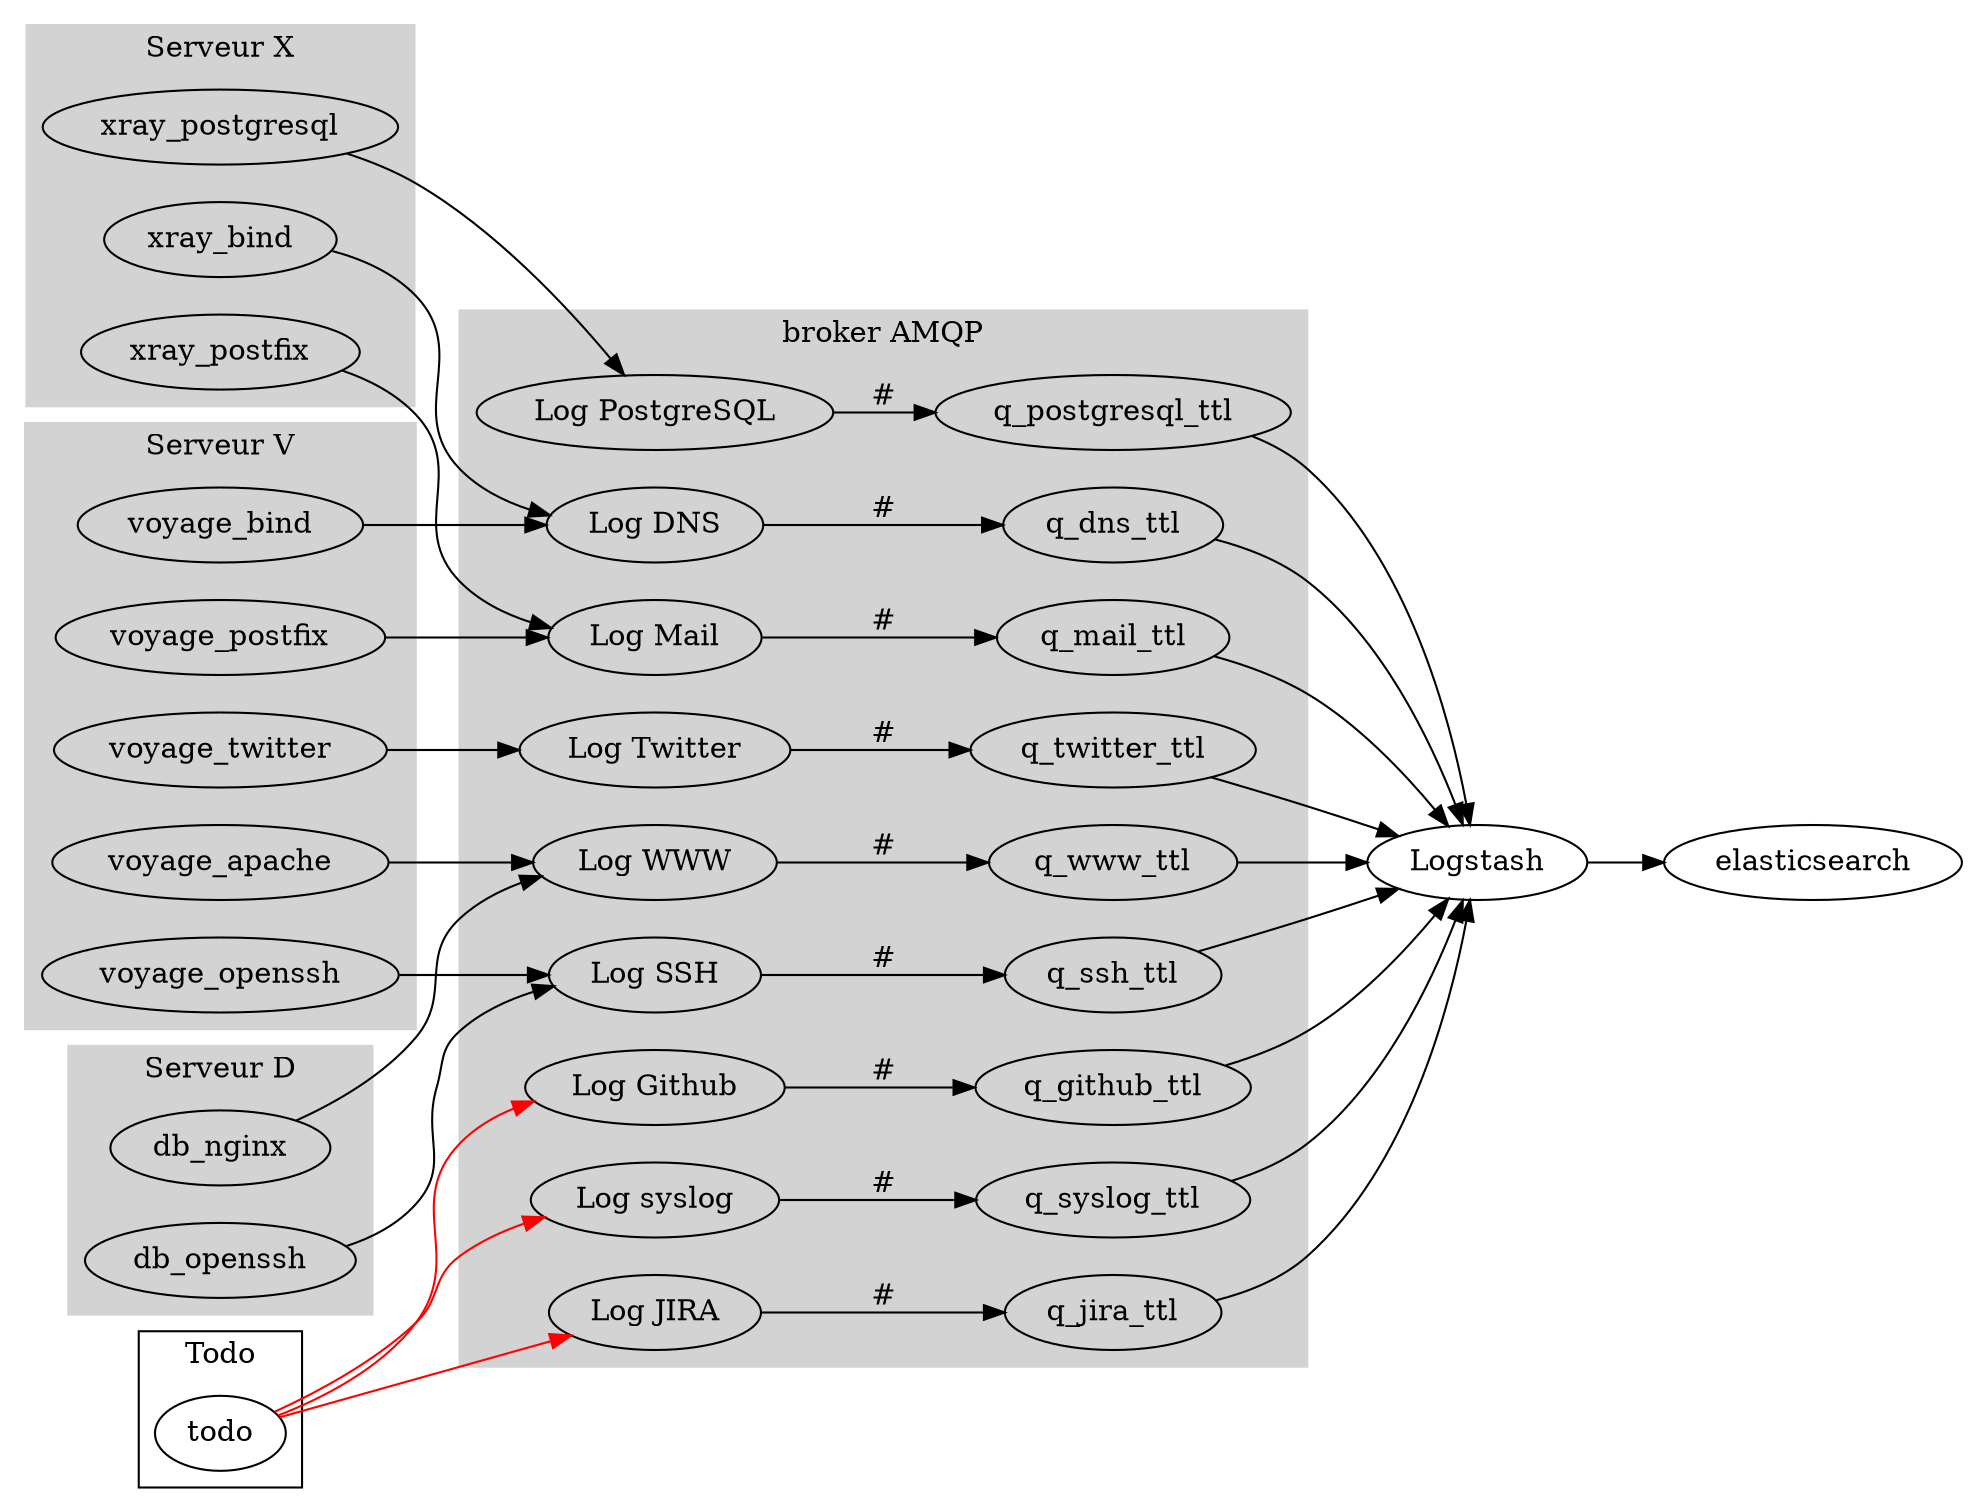 digraph {
    rankdir=LR;

    // Point d'échange
    ex_l_dns            [label="Log DNS"];
    ex_l_mail           [label="Log Mail"];
    ex_l_www            [label="Log WWW"];
    ex_l_ssh            [label="Log SSH"];
    ex_l_syslog         [label="Log syslog"];
    ex_l_postgresql     [label="Log PostgreSQL"];
    ex_l_twitter        [label="Log Twitter"];
    ex_l_jira           [label="Log JIRA"];
    ex_l_github         [label="Log Github"];

    // Files d'attente

    // Consommateur
    c_logstash          [label="Logstash"];

    subgraph cluster_0 {
        style=filled;
        color=lightgrey;
        label="broker AMQP";

        {ex_l_dns}      ->  {q_dns_ttl;}    [label="#"];
        {ex_l_github}   ->  {q_github_ttl;} [label="#"];
        {ex_l_jira}     ->  {q_jira_ttl;}   [label="#"];
        {ex_l_mail}     ->  {q_mail_ttl;}   [label="#"];
        {ex_l_postgresql}-> {q_postgresql_ttl;}[label="#"];
        {ex_l_ssh}      ->  {q_ssh_ttl;}    [label="#"];
        {ex_l_syslog}   ->  {q_syslog_ttl;} [label="#"];
        {ex_l_twitter}  ->  {q_twitter_ttl;}[label="#"];
        {ex_l_www}      ->  {q_www_ttl;}    [label="#"];
    }

    subgraph cluster_1 {
        style=filled;
        color=lightgrey;
        label="Serveur X";

        xray_bind       -> ex_l_dns;
        xray_postfix    -> ex_l_mail;
        xray_postgresql -> ex_l_postgresql;
    }
    subgraph cluster_2 {
        style=filled;
        color=lightgrey;
        label="Serveur V";

        voyage_apache   -> ex_l_www;
        voyage_bind     -> ex_l_dns;
        voyage_openssh  -> ex_l_ssh;
        voyage_postfix  -> ex_l_mail;
        voyage_twitter  -> ex_l_twitter;
    }
    subgraph cluster_3 {
        style=filled;
        color=lightgrey;
        label="Serveur D";

        db_nginx        -> ex_l_www;
        db_openssh      -> ex_l_ssh;
    }
    subgraph cluster_4 {
        label="Todo";
        
        todo -> ex_l_jira   [color="red"];
        todo -> ex_l_github [color="red"];
        todo -> ex_l_syslog [color="red"];
    }
    // Liens entrées

    // Liens sorties
    {q_dns_ttl;q_mail_ttl;q_www_ttl;q_ssh_ttl;q_syslog_ttl;q_postgresql_ttl;q_twitter_ttl;q_jira_ttl; q_github_ttl;} -> c_logstash->elasticsearch;
}
